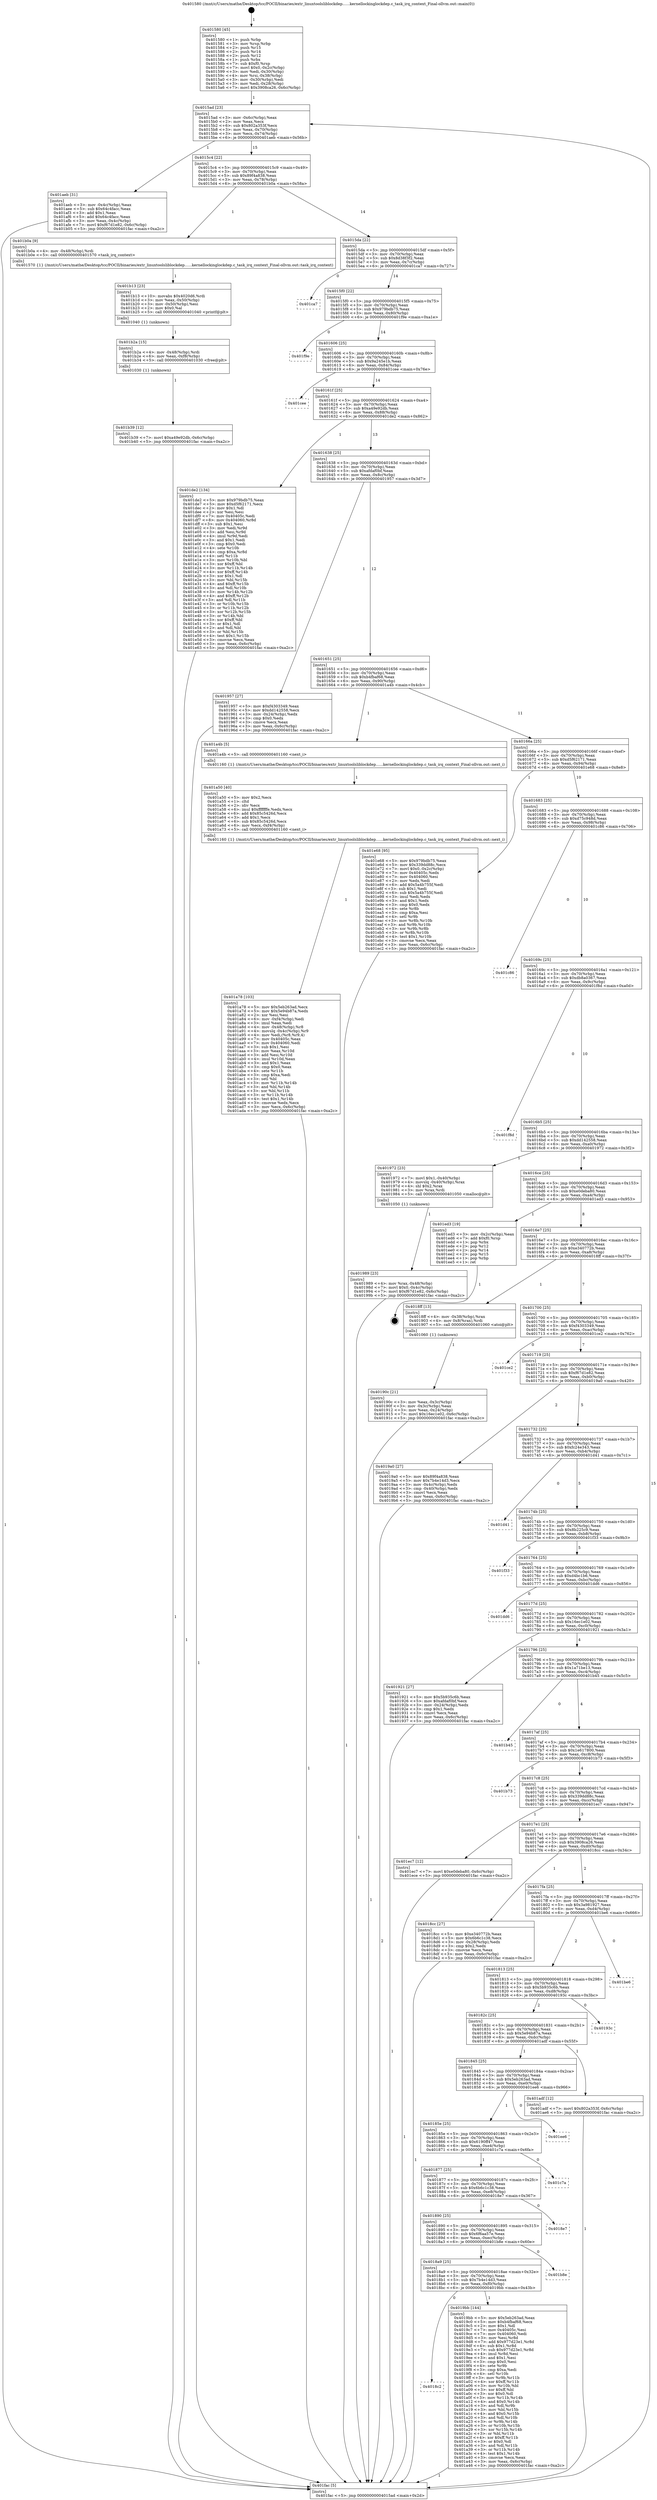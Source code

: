 digraph "0x401580" {
  label = "0x401580 (/mnt/c/Users/mathe/Desktop/tcc/POCII/binaries/extr_linuxtoolsliblockdep......kernellockinglockdep.c_task_irq_context_Final-ollvm.out::main(0))"
  labelloc = "t"
  node[shape=record]

  Entry [label="",width=0.3,height=0.3,shape=circle,fillcolor=black,style=filled]
  "0x4015ad" [label="{
     0x4015ad [23]\l
     | [instrs]\l
     &nbsp;&nbsp;0x4015ad \<+3\>: mov -0x6c(%rbp),%eax\l
     &nbsp;&nbsp;0x4015b0 \<+2\>: mov %eax,%ecx\l
     &nbsp;&nbsp;0x4015b2 \<+6\>: sub $0x802a353f,%ecx\l
     &nbsp;&nbsp;0x4015b8 \<+3\>: mov %eax,-0x70(%rbp)\l
     &nbsp;&nbsp;0x4015bb \<+3\>: mov %ecx,-0x74(%rbp)\l
     &nbsp;&nbsp;0x4015be \<+6\>: je 0000000000401aeb \<main+0x56b\>\l
  }"]
  "0x401aeb" [label="{
     0x401aeb [31]\l
     | [instrs]\l
     &nbsp;&nbsp;0x401aeb \<+3\>: mov -0x4c(%rbp),%eax\l
     &nbsp;&nbsp;0x401aee \<+5\>: sub $0x64c4facc,%eax\l
     &nbsp;&nbsp;0x401af3 \<+3\>: add $0x1,%eax\l
     &nbsp;&nbsp;0x401af6 \<+5\>: add $0x64c4facc,%eax\l
     &nbsp;&nbsp;0x401afb \<+3\>: mov %eax,-0x4c(%rbp)\l
     &nbsp;&nbsp;0x401afe \<+7\>: movl $0xf67d1e82,-0x6c(%rbp)\l
     &nbsp;&nbsp;0x401b05 \<+5\>: jmp 0000000000401fac \<main+0xa2c\>\l
  }"]
  "0x4015c4" [label="{
     0x4015c4 [22]\l
     | [instrs]\l
     &nbsp;&nbsp;0x4015c4 \<+5\>: jmp 00000000004015c9 \<main+0x49\>\l
     &nbsp;&nbsp;0x4015c9 \<+3\>: mov -0x70(%rbp),%eax\l
     &nbsp;&nbsp;0x4015cc \<+5\>: sub $0x89f4a838,%eax\l
     &nbsp;&nbsp;0x4015d1 \<+3\>: mov %eax,-0x78(%rbp)\l
     &nbsp;&nbsp;0x4015d4 \<+6\>: je 0000000000401b0a \<main+0x58a\>\l
  }"]
  Exit [label="",width=0.3,height=0.3,shape=circle,fillcolor=black,style=filled,peripheries=2]
  "0x401b0a" [label="{
     0x401b0a [9]\l
     | [instrs]\l
     &nbsp;&nbsp;0x401b0a \<+4\>: mov -0x48(%rbp),%rdi\l
     &nbsp;&nbsp;0x401b0e \<+5\>: call 0000000000401570 \<task_irq_context\>\l
     | [calls]\l
     &nbsp;&nbsp;0x401570 \{1\} (/mnt/c/Users/mathe/Desktop/tcc/POCII/binaries/extr_linuxtoolsliblockdep......kernellockinglockdep.c_task_irq_context_Final-ollvm.out::task_irq_context)\l
  }"]
  "0x4015da" [label="{
     0x4015da [22]\l
     | [instrs]\l
     &nbsp;&nbsp;0x4015da \<+5\>: jmp 00000000004015df \<main+0x5f\>\l
     &nbsp;&nbsp;0x4015df \<+3\>: mov -0x70(%rbp),%eax\l
     &nbsp;&nbsp;0x4015e2 \<+5\>: sub $0x8d38f3f2,%eax\l
     &nbsp;&nbsp;0x4015e7 \<+3\>: mov %eax,-0x7c(%rbp)\l
     &nbsp;&nbsp;0x4015ea \<+6\>: je 0000000000401ca7 \<main+0x727\>\l
  }"]
  "0x401b39" [label="{
     0x401b39 [12]\l
     | [instrs]\l
     &nbsp;&nbsp;0x401b39 \<+7\>: movl $0xa49e92db,-0x6c(%rbp)\l
     &nbsp;&nbsp;0x401b40 \<+5\>: jmp 0000000000401fac \<main+0xa2c\>\l
  }"]
  "0x401ca7" [label="{
     0x401ca7\l
  }", style=dashed]
  "0x4015f0" [label="{
     0x4015f0 [22]\l
     | [instrs]\l
     &nbsp;&nbsp;0x4015f0 \<+5\>: jmp 00000000004015f5 \<main+0x75\>\l
     &nbsp;&nbsp;0x4015f5 \<+3\>: mov -0x70(%rbp),%eax\l
     &nbsp;&nbsp;0x4015f8 \<+5\>: sub $0x979bdb75,%eax\l
     &nbsp;&nbsp;0x4015fd \<+3\>: mov %eax,-0x80(%rbp)\l
     &nbsp;&nbsp;0x401600 \<+6\>: je 0000000000401f9e \<main+0xa1e\>\l
  }"]
  "0x401b2a" [label="{
     0x401b2a [15]\l
     | [instrs]\l
     &nbsp;&nbsp;0x401b2a \<+4\>: mov -0x48(%rbp),%rdi\l
     &nbsp;&nbsp;0x401b2e \<+6\>: mov %eax,-0xf8(%rbp)\l
     &nbsp;&nbsp;0x401b34 \<+5\>: call 0000000000401030 \<free@plt\>\l
     | [calls]\l
     &nbsp;&nbsp;0x401030 \{1\} (unknown)\l
  }"]
  "0x401f9e" [label="{
     0x401f9e\l
  }", style=dashed]
  "0x401606" [label="{
     0x401606 [25]\l
     | [instrs]\l
     &nbsp;&nbsp;0x401606 \<+5\>: jmp 000000000040160b \<main+0x8b\>\l
     &nbsp;&nbsp;0x40160b \<+3\>: mov -0x70(%rbp),%eax\l
     &nbsp;&nbsp;0x40160e \<+5\>: sub $0x9a245e1b,%eax\l
     &nbsp;&nbsp;0x401613 \<+6\>: mov %eax,-0x84(%rbp)\l
     &nbsp;&nbsp;0x401619 \<+6\>: je 0000000000401cee \<main+0x76e\>\l
  }"]
  "0x401b13" [label="{
     0x401b13 [23]\l
     | [instrs]\l
     &nbsp;&nbsp;0x401b13 \<+10\>: movabs $0x4020d6,%rdi\l
     &nbsp;&nbsp;0x401b1d \<+3\>: mov %eax,-0x50(%rbp)\l
     &nbsp;&nbsp;0x401b20 \<+3\>: mov -0x50(%rbp),%esi\l
     &nbsp;&nbsp;0x401b23 \<+2\>: mov $0x0,%al\l
     &nbsp;&nbsp;0x401b25 \<+5\>: call 0000000000401040 \<printf@plt\>\l
     | [calls]\l
     &nbsp;&nbsp;0x401040 \{1\} (unknown)\l
  }"]
  "0x401cee" [label="{
     0x401cee\l
  }", style=dashed]
  "0x40161f" [label="{
     0x40161f [25]\l
     | [instrs]\l
     &nbsp;&nbsp;0x40161f \<+5\>: jmp 0000000000401624 \<main+0xa4\>\l
     &nbsp;&nbsp;0x401624 \<+3\>: mov -0x70(%rbp),%eax\l
     &nbsp;&nbsp;0x401627 \<+5\>: sub $0xa49e92db,%eax\l
     &nbsp;&nbsp;0x40162c \<+6\>: mov %eax,-0x88(%rbp)\l
     &nbsp;&nbsp;0x401632 \<+6\>: je 0000000000401de2 \<main+0x862\>\l
  }"]
  "0x401a78" [label="{
     0x401a78 [103]\l
     | [instrs]\l
     &nbsp;&nbsp;0x401a78 \<+5\>: mov $0x5eb263ad,%ecx\l
     &nbsp;&nbsp;0x401a7d \<+5\>: mov $0x5e94b87a,%edx\l
     &nbsp;&nbsp;0x401a82 \<+2\>: xor %esi,%esi\l
     &nbsp;&nbsp;0x401a84 \<+6\>: mov -0xf4(%rbp),%edi\l
     &nbsp;&nbsp;0x401a8a \<+3\>: imul %eax,%edi\l
     &nbsp;&nbsp;0x401a8d \<+4\>: mov -0x48(%rbp),%r8\l
     &nbsp;&nbsp;0x401a91 \<+4\>: movslq -0x4c(%rbp),%r9\l
     &nbsp;&nbsp;0x401a95 \<+4\>: mov %edi,(%r8,%r9,4)\l
     &nbsp;&nbsp;0x401a99 \<+7\>: mov 0x40405c,%eax\l
     &nbsp;&nbsp;0x401aa0 \<+7\>: mov 0x404060,%edi\l
     &nbsp;&nbsp;0x401aa7 \<+3\>: sub $0x1,%esi\l
     &nbsp;&nbsp;0x401aaa \<+3\>: mov %eax,%r10d\l
     &nbsp;&nbsp;0x401aad \<+3\>: add %esi,%r10d\l
     &nbsp;&nbsp;0x401ab0 \<+4\>: imul %r10d,%eax\l
     &nbsp;&nbsp;0x401ab4 \<+3\>: and $0x1,%eax\l
     &nbsp;&nbsp;0x401ab7 \<+3\>: cmp $0x0,%eax\l
     &nbsp;&nbsp;0x401aba \<+4\>: sete %r11b\l
     &nbsp;&nbsp;0x401abe \<+3\>: cmp $0xa,%edi\l
     &nbsp;&nbsp;0x401ac1 \<+3\>: setl %bl\l
     &nbsp;&nbsp;0x401ac4 \<+3\>: mov %r11b,%r14b\l
     &nbsp;&nbsp;0x401ac7 \<+3\>: and %bl,%r14b\l
     &nbsp;&nbsp;0x401aca \<+3\>: xor %bl,%r11b\l
     &nbsp;&nbsp;0x401acd \<+3\>: or %r11b,%r14b\l
     &nbsp;&nbsp;0x401ad0 \<+4\>: test $0x1,%r14b\l
     &nbsp;&nbsp;0x401ad4 \<+3\>: cmovne %edx,%ecx\l
     &nbsp;&nbsp;0x401ad7 \<+3\>: mov %ecx,-0x6c(%rbp)\l
     &nbsp;&nbsp;0x401ada \<+5\>: jmp 0000000000401fac \<main+0xa2c\>\l
  }"]
  "0x401de2" [label="{
     0x401de2 [134]\l
     | [instrs]\l
     &nbsp;&nbsp;0x401de2 \<+5\>: mov $0x979bdb75,%eax\l
     &nbsp;&nbsp;0x401de7 \<+5\>: mov $0xd5f62171,%ecx\l
     &nbsp;&nbsp;0x401dec \<+2\>: mov $0x1,%dl\l
     &nbsp;&nbsp;0x401dee \<+2\>: xor %esi,%esi\l
     &nbsp;&nbsp;0x401df0 \<+7\>: mov 0x40405c,%edi\l
     &nbsp;&nbsp;0x401df7 \<+8\>: mov 0x404060,%r8d\l
     &nbsp;&nbsp;0x401dff \<+3\>: sub $0x1,%esi\l
     &nbsp;&nbsp;0x401e02 \<+3\>: mov %edi,%r9d\l
     &nbsp;&nbsp;0x401e05 \<+3\>: add %esi,%r9d\l
     &nbsp;&nbsp;0x401e08 \<+4\>: imul %r9d,%edi\l
     &nbsp;&nbsp;0x401e0c \<+3\>: and $0x1,%edi\l
     &nbsp;&nbsp;0x401e0f \<+3\>: cmp $0x0,%edi\l
     &nbsp;&nbsp;0x401e12 \<+4\>: sete %r10b\l
     &nbsp;&nbsp;0x401e16 \<+4\>: cmp $0xa,%r8d\l
     &nbsp;&nbsp;0x401e1a \<+4\>: setl %r11b\l
     &nbsp;&nbsp;0x401e1e \<+3\>: mov %r10b,%bl\l
     &nbsp;&nbsp;0x401e21 \<+3\>: xor $0xff,%bl\l
     &nbsp;&nbsp;0x401e24 \<+3\>: mov %r11b,%r14b\l
     &nbsp;&nbsp;0x401e27 \<+4\>: xor $0xff,%r14b\l
     &nbsp;&nbsp;0x401e2b \<+3\>: xor $0x1,%dl\l
     &nbsp;&nbsp;0x401e2e \<+3\>: mov %bl,%r15b\l
     &nbsp;&nbsp;0x401e31 \<+4\>: and $0xff,%r15b\l
     &nbsp;&nbsp;0x401e35 \<+3\>: and %dl,%r10b\l
     &nbsp;&nbsp;0x401e38 \<+3\>: mov %r14b,%r12b\l
     &nbsp;&nbsp;0x401e3b \<+4\>: and $0xff,%r12b\l
     &nbsp;&nbsp;0x401e3f \<+3\>: and %dl,%r11b\l
     &nbsp;&nbsp;0x401e42 \<+3\>: or %r10b,%r15b\l
     &nbsp;&nbsp;0x401e45 \<+3\>: or %r11b,%r12b\l
     &nbsp;&nbsp;0x401e48 \<+3\>: xor %r12b,%r15b\l
     &nbsp;&nbsp;0x401e4b \<+3\>: or %r14b,%bl\l
     &nbsp;&nbsp;0x401e4e \<+3\>: xor $0xff,%bl\l
     &nbsp;&nbsp;0x401e51 \<+3\>: or $0x1,%dl\l
     &nbsp;&nbsp;0x401e54 \<+2\>: and %dl,%bl\l
     &nbsp;&nbsp;0x401e56 \<+3\>: or %bl,%r15b\l
     &nbsp;&nbsp;0x401e59 \<+4\>: test $0x1,%r15b\l
     &nbsp;&nbsp;0x401e5d \<+3\>: cmovne %ecx,%eax\l
     &nbsp;&nbsp;0x401e60 \<+3\>: mov %eax,-0x6c(%rbp)\l
     &nbsp;&nbsp;0x401e63 \<+5\>: jmp 0000000000401fac \<main+0xa2c\>\l
  }"]
  "0x401638" [label="{
     0x401638 [25]\l
     | [instrs]\l
     &nbsp;&nbsp;0x401638 \<+5\>: jmp 000000000040163d \<main+0xbd\>\l
     &nbsp;&nbsp;0x40163d \<+3\>: mov -0x70(%rbp),%eax\l
     &nbsp;&nbsp;0x401640 \<+5\>: sub $0xafdaf0bf,%eax\l
     &nbsp;&nbsp;0x401645 \<+6\>: mov %eax,-0x8c(%rbp)\l
     &nbsp;&nbsp;0x40164b \<+6\>: je 0000000000401957 \<main+0x3d7\>\l
  }"]
  "0x401a50" [label="{
     0x401a50 [40]\l
     | [instrs]\l
     &nbsp;&nbsp;0x401a50 \<+5\>: mov $0x2,%ecx\l
     &nbsp;&nbsp;0x401a55 \<+1\>: cltd\l
     &nbsp;&nbsp;0x401a56 \<+2\>: idiv %ecx\l
     &nbsp;&nbsp;0x401a58 \<+6\>: imul $0xfffffffe,%edx,%ecx\l
     &nbsp;&nbsp;0x401a5e \<+6\>: add $0x85c5426d,%ecx\l
     &nbsp;&nbsp;0x401a64 \<+3\>: add $0x1,%ecx\l
     &nbsp;&nbsp;0x401a67 \<+6\>: sub $0x85c5426d,%ecx\l
     &nbsp;&nbsp;0x401a6d \<+6\>: mov %ecx,-0xf4(%rbp)\l
     &nbsp;&nbsp;0x401a73 \<+5\>: call 0000000000401160 \<next_i\>\l
     | [calls]\l
     &nbsp;&nbsp;0x401160 \{1\} (/mnt/c/Users/mathe/Desktop/tcc/POCII/binaries/extr_linuxtoolsliblockdep......kernellockinglockdep.c_task_irq_context_Final-ollvm.out::next_i)\l
  }"]
  "0x401957" [label="{
     0x401957 [27]\l
     | [instrs]\l
     &nbsp;&nbsp;0x401957 \<+5\>: mov $0xf4303349,%eax\l
     &nbsp;&nbsp;0x40195c \<+5\>: mov $0xdd142558,%ecx\l
     &nbsp;&nbsp;0x401961 \<+3\>: mov -0x24(%rbp),%edx\l
     &nbsp;&nbsp;0x401964 \<+3\>: cmp $0x0,%edx\l
     &nbsp;&nbsp;0x401967 \<+3\>: cmove %ecx,%eax\l
     &nbsp;&nbsp;0x40196a \<+3\>: mov %eax,-0x6c(%rbp)\l
     &nbsp;&nbsp;0x40196d \<+5\>: jmp 0000000000401fac \<main+0xa2c\>\l
  }"]
  "0x401651" [label="{
     0x401651 [25]\l
     | [instrs]\l
     &nbsp;&nbsp;0x401651 \<+5\>: jmp 0000000000401656 \<main+0xd6\>\l
     &nbsp;&nbsp;0x401656 \<+3\>: mov -0x70(%rbp),%eax\l
     &nbsp;&nbsp;0x401659 \<+5\>: sub $0xb4fbaf68,%eax\l
     &nbsp;&nbsp;0x40165e \<+6\>: mov %eax,-0x90(%rbp)\l
     &nbsp;&nbsp;0x401664 \<+6\>: je 0000000000401a4b \<main+0x4cb\>\l
  }"]
  "0x4018c2" [label="{
     0x4018c2\l
  }", style=dashed]
  "0x401a4b" [label="{
     0x401a4b [5]\l
     | [instrs]\l
     &nbsp;&nbsp;0x401a4b \<+5\>: call 0000000000401160 \<next_i\>\l
     | [calls]\l
     &nbsp;&nbsp;0x401160 \{1\} (/mnt/c/Users/mathe/Desktop/tcc/POCII/binaries/extr_linuxtoolsliblockdep......kernellockinglockdep.c_task_irq_context_Final-ollvm.out::next_i)\l
  }"]
  "0x40166a" [label="{
     0x40166a [25]\l
     | [instrs]\l
     &nbsp;&nbsp;0x40166a \<+5\>: jmp 000000000040166f \<main+0xef\>\l
     &nbsp;&nbsp;0x40166f \<+3\>: mov -0x70(%rbp),%eax\l
     &nbsp;&nbsp;0x401672 \<+5\>: sub $0xd5f62171,%eax\l
     &nbsp;&nbsp;0x401677 \<+6\>: mov %eax,-0x94(%rbp)\l
     &nbsp;&nbsp;0x40167d \<+6\>: je 0000000000401e68 \<main+0x8e8\>\l
  }"]
  "0x4019bb" [label="{
     0x4019bb [144]\l
     | [instrs]\l
     &nbsp;&nbsp;0x4019bb \<+5\>: mov $0x5eb263ad,%eax\l
     &nbsp;&nbsp;0x4019c0 \<+5\>: mov $0xb4fbaf68,%ecx\l
     &nbsp;&nbsp;0x4019c5 \<+2\>: mov $0x1,%dl\l
     &nbsp;&nbsp;0x4019c7 \<+7\>: mov 0x40405c,%esi\l
     &nbsp;&nbsp;0x4019ce \<+7\>: mov 0x404060,%edi\l
     &nbsp;&nbsp;0x4019d5 \<+3\>: mov %esi,%r8d\l
     &nbsp;&nbsp;0x4019d8 \<+7\>: add $0x977d23e1,%r8d\l
     &nbsp;&nbsp;0x4019df \<+4\>: sub $0x1,%r8d\l
     &nbsp;&nbsp;0x4019e3 \<+7\>: sub $0x977d23e1,%r8d\l
     &nbsp;&nbsp;0x4019ea \<+4\>: imul %r8d,%esi\l
     &nbsp;&nbsp;0x4019ee \<+3\>: and $0x1,%esi\l
     &nbsp;&nbsp;0x4019f1 \<+3\>: cmp $0x0,%esi\l
     &nbsp;&nbsp;0x4019f4 \<+4\>: sete %r9b\l
     &nbsp;&nbsp;0x4019f8 \<+3\>: cmp $0xa,%edi\l
     &nbsp;&nbsp;0x4019fb \<+4\>: setl %r10b\l
     &nbsp;&nbsp;0x4019ff \<+3\>: mov %r9b,%r11b\l
     &nbsp;&nbsp;0x401a02 \<+4\>: xor $0xff,%r11b\l
     &nbsp;&nbsp;0x401a06 \<+3\>: mov %r10b,%bl\l
     &nbsp;&nbsp;0x401a09 \<+3\>: xor $0xff,%bl\l
     &nbsp;&nbsp;0x401a0c \<+3\>: xor $0x0,%dl\l
     &nbsp;&nbsp;0x401a0f \<+3\>: mov %r11b,%r14b\l
     &nbsp;&nbsp;0x401a12 \<+4\>: and $0x0,%r14b\l
     &nbsp;&nbsp;0x401a16 \<+3\>: and %dl,%r9b\l
     &nbsp;&nbsp;0x401a19 \<+3\>: mov %bl,%r15b\l
     &nbsp;&nbsp;0x401a1c \<+4\>: and $0x0,%r15b\l
     &nbsp;&nbsp;0x401a20 \<+3\>: and %dl,%r10b\l
     &nbsp;&nbsp;0x401a23 \<+3\>: or %r9b,%r14b\l
     &nbsp;&nbsp;0x401a26 \<+3\>: or %r10b,%r15b\l
     &nbsp;&nbsp;0x401a29 \<+3\>: xor %r15b,%r14b\l
     &nbsp;&nbsp;0x401a2c \<+3\>: or %bl,%r11b\l
     &nbsp;&nbsp;0x401a2f \<+4\>: xor $0xff,%r11b\l
     &nbsp;&nbsp;0x401a33 \<+3\>: or $0x0,%dl\l
     &nbsp;&nbsp;0x401a36 \<+3\>: and %dl,%r11b\l
     &nbsp;&nbsp;0x401a39 \<+3\>: or %r11b,%r14b\l
     &nbsp;&nbsp;0x401a3c \<+4\>: test $0x1,%r14b\l
     &nbsp;&nbsp;0x401a40 \<+3\>: cmovne %ecx,%eax\l
     &nbsp;&nbsp;0x401a43 \<+3\>: mov %eax,-0x6c(%rbp)\l
     &nbsp;&nbsp;0x401a46 \<+5\>: jmp 0000000000401fac \<main+0xa2c\>\l
  }"]
  "0x401e68" [label="{
     0x401e68 [95]\l
     | [instrs]\l
     &nbsp;&nbsp;0x401e68 \<+5\>: mov $0x979bdb75,%eax\l
     &nbsp;&nbsp;0x401e6d \<+5\>: mov $0x339dd88c,%ecx\l
     &nbsp;&nbsp;0x401e72 \<+7\>: movl $0x0,-0x2c(%rbp)\l
     &nbsp;&nbsp;0x401e79 \<+7\>: mov 0x40405c,%edx\l
     &nbsp;&nbsp;0x401e80 \<+7\>: mov 0x404060,%esi\l
     &nbsp;&nbsp;0x401e87 \<+2\>: mov %edx,%edi\l
     &nbsp;&nbsp;0x401e89 \<+6\>: add $0x5a4b755f,%edi\l
     &nbsp;&nbsp;0x401e8f \<+3\>: sub $0x1,%edi\l
     &nbsp;&nbsp;0x401e92 \<+6\>: sub $0x5a4b755f,%edi\l
     &nbsp;&nbsp;0x401e98 \<+3\>: imul %edi,%edx\l
     &nbsp;&nbsp;0x401e9b \<+3\>: and $0x1,%edx\l
     &nbsp;&nbsp;0x401e9e \<+3\>: cmp $0x0,%edx\l
     &nbsp;&nbsp;0x401ea1 \<+4\>: sete %r8b\l
     &nbsp;&nbsp;0x401ea5 \<+3\>: cmp $0xa,%esi\l
     &nbsp;&nbsp;0x401ea8 \<+4\>: setl %r9b\l
     &nbsp;&nbsp;0x401eac \<+3\>: mov %r8b,%r10b\l
     &nbsp;&nbsp;0x401eaf \<+3\>: and %r9b,%r10b\l
     &nbsp;&nbsp;0x401eb2 \<+3\>: xor %r9b,%r8b\l
     &nbsp;&nbsp;0x401eb5 \<+3\>: or %r8b,%r10b\l
     &nbsp;&nbsp;0x401eb8 \<+4\>: test $0x1,%r10b\l
     &nbsp;&nbsp;0x401ebc \<+3\>: cmovne %ecx,%eax\l
     &nbsp;&nbsp;0x401ebf \<+3\>: mov %eax,-0x6c(%rbp)\l
     &nbsp;&nbsp;0x401ec2 \<+5\>: jmp 0000000000401fac \<main+0xa2c\>\l
  }"]
  "0x401683" [label="{
     0x401683 [25]\l
     | [instrs]\l
     &nbsp;&nbsp;0x401683 \<+5\>: jmp 0000000000401688 \<main+0x108\>\l
     &nbsp;&nbsp;0x401688 \<+3\>: mov -0x70(%rbp),%eax\l
     &nbsp;&nbsp;0x40168b \<+5\>: sub $0xd75c948d,%eax\l
     &nbsp;&nbsp;0x401690 \<+6\>: mov %eax,-0x98(%rbp)\l
     &nbsp;&nbsp;0x401696 \<+6\>: je 0000000000401c86 \<main+0x706\>\l
  }"]
  "0x4018a9" [label="{
     0x4018a9 [25]\l
     | [instrs]\l
     &nbsp;&nbsp;0x4018a9 \<+5\>: jmp 00000000004018ae \<main+0x32e\>\l
     &nbsp;&nbsp;0x4018ae \<+3\>: mov -0x70(%rbp),%eax\l
     &nbsp;&nbsp;0x4018b1 \<+5\>: sub $0x7b4e14d3,%eax\l
     &nbsp;&nbsp;0x4018b6 \<+6\>: mov %eax,-0xf0(%rbp)\l
     &nbsp;&nbsp;0x4018bc \<+6\>: je 00000000004019bb \<main+0x43b\>\l
  }"]
  "0x401c86" [label="{
     0x401c86\l
  }", style=dashed]
  "0x40169c" [label="{
     0x40169c [25]\l
     | [instrs]\l
     &nbsp;&nbsp;0x40169c \<+5\>: jmp 00000000004016a1 \<main+0x121\>\l
     &nbsp;&nbsp;0x4016a1 \<+3\>: mov -0x70(%rbp),%eax\l
     &nbsp;&nbsp;0x4016a4 \<+5\>: sub $0xdb8a0367,%eax\l
     &nbsp;&nbsp;0x4016a9 \<+6\>: mov %eax,-0x9c(%rbp)\l
     &nbsp;&nbsp;0x4016af \<+6\>: je 0000000000401f8d \<main+0xa0d\>\l
  }"]
  "0x401b8e" [label="{
     0x401b8e\l
  }", style=dashed]
  "0x401f8d" [label="{
     0x401f8d\l
  }", style=dashed]
  "0x4016b5" [label="{
     0x4016b5 [25]\l
     | [instrs]\l
     &nbsp;&nbsp;0x4016b5 \<+5\>: jmp 00000000004016ba \<main+0x13a\>\l
     &nbsp;&nbsp;0x4016ba \<+3\>: mov -0x70(%rbp),%eax\l
     &nbsp;&nbsp;0x4016bd \<+5\>: sub $0xdd142558,%eax\l
     &nbsp;&nbsp;0x4016c2 \<+6\>: mov %eax,-0xa0(%rbp)\l
     &nbsp;&nbsp;0x4016c8 \<+6\>: je 0000000000401972 \<main+0x3f2\>\l
  }"]
  "0x401890" [label="{
     0x401890 [25]\l
     | [instrs]\l
     &nbsp;&nbsp;0x401890 \<+5\>: jmp 0000000000401895 \<main+0x315\>\l
     &nbsp;&nbsp;0x401895 \<+3\>: mov -0x70(%rbp),%eax\l
     &nbsp;&nbsp;0x401898 \<+5\>: sub $0x6f6aa57e,%eax\l
     &nbsp;&nbsp;0x40189d \<+6\>: mov %eax,-0xec(%rbp)\l
     &nbsp;&nbsp;0x4018a3 \<+6\>: je 0000000000401b8e \<main+0x60e\>\l
  }"]
  "0x401972" [label="{
     0x401972 [23]\l
     | [instrs]\l
     &nbsp;&nbsp;0x401972 \<+7\>: movl $0x1,-0x40(%rbp)\l
     &nbsp;&nbsp;0x401979 \<+4\>: movslq -0x40(%rbp),%rax\l
     &nbsp;&nbsp;0x40197d \<+4\>: shl $0x2,%rax\l
     &nbsp;&nbsp;0x401981 \<+3\>: mov %rax,%rdi\l
     &nbsp;&nbsp;0x401984 \<+5\>: call 0000000000401050 \<malloc@plt\>\l
     | [calls]\l
     &nbsp;&nbsp;0x401050 \{1\} (unknown)\l
  }"]
  "0x4016ce" [label="{
     0x4016ce [25]\l
     | [instrs]\l
     &nbsp;&nbsp;0x4016ce \<+5\>: jmp 00000000004016d3 \<main+0x153\>\l
     &nbsp;&nbsp;0x4016d3 \<+3\>: mov -0x70(%rbp),%eax\l
     &nbsp;&nbsp;0x4016d6 \<+5\>: sub $0xe0deba80,%eax\l
     &nbsp;&nbsp;0x4016db \<+6\>: mov %eax,-0xa4(%rbp)\l
     &nbsp;&nbsp;0x4016e1 \<+6\>: je 0000000000401ed3 \<main+0x953\>\l
  }"]
  "0x4018e7" [label="{
     0x4018e7\l
  }", style=dashed]
  "0x401ed3" [label="{
     0x401ed3 [19]\l
     | [instrs]\l
     &nbsp;&nbsp;0x401ed3 \<+3\>: mov -0x2c(%rbp),%eax\l
     &nbsp;&nbsp;0x401ed6 \<+7\>: add $0xf0,%rsp\l
     &nbsp;&nbsp;0x401edd \<+1\>: pop %rbx\l
     &nbsp;&nbsp;0x401ede \<+2\>: pop %r12\l
     &nbsp;&nbsp;0x401ee0 \<+2\>: pop %r14\l
     &nbsp;&nbsp;0x401ee2 \<+2\>: pop %r15\l
     &nbsp;&nbsp;0x401ee4 \<+1\>: pop %rbp\l
     &nbsp;&nbsp;0x401ee5 \<+1\>: ret\l
  }"]
  "0x4016e7" [label="{
     0x4016e7 [25]\l
     | [instrs]\l
     &nbsp;&nbsp;0x4016e7 \<+5\>: jmp 00000000004016ec \<main+0x16c\>\l
     &nbsp;&nbsp;0x4016ec \<+3\>: mov -0x70(%rbp),%eax\l
     &nbsp;&nbsp;0x4016ef \<+5\>: sub $0xe340772b,%eax\l
     &nbsp;&nbsp;0x4016f4 \<+6\>: mov %eax,-0xa8(%rbp)\l
     &nbsp;&nbsp;0x4016fa \<+6\>: je 00000000004018ff \<main+0x37f\>\l
  }"]
  "0x401877" [label="{
     0x401877 [25]\l
     | [instrs]\l
     &nbsp;&nbsp;0x401877 \<+5\>: jmp 000000000040187c \<main+0x2fc\>\l
     &nbsp;&nbsp;0x40187c \<+3\>: mov -0x70(%rbp),%eax\l
     &nbsp;&nbsp;0x40187f \<+5\>: sub $0x6b6c1c38,%eax\l
     &nbsp;&nbsp;0x401884 \<+6\>: mov %eax,-0xe8(%rbp)\l
     &nbsp;&nbsp;0x40188a \<+6\>: je 00000000004018e7 \<main+0x367\>\l
  }"]
  "0x4018ff" [label="{
     0x4018ff [13]\l
     | [instrs]\l
     &nbsp;&nbsp;0x4018ff \<+4\>: mov -0x38(%rbp),%rax\l
     &nbsp;&nbsp;0x401903 \<+4\>: mov 0x8(%rax),%rdi\l
     &nbsp;&nbsp;0x401907 \<+5\>: call 0000000000401060 \<atoi@plt\>\l
     | [calls]\l
     &nbsp;&nbsp;0x401060 \{1\} (unknown)\l
  }"]
  "0x401700" [label="{
     0x401700 [25]\l
     | [instrs]\l
     &nbsp;&nbsp;0x401700 \<+5\>: jmp 0000000000401705 \<main+0x185\>\l
     &nbsp;&nbsp;0x401705 \<+3\>: mov -0x70(%rbp),%eax\l
     &nbsp;&nbsp;0x401708 \<+5\>: sub $0xf4303349,%eax\l
     &nbsp;&nbsp;0x40170d \<+6\>: mov %eax,-0xac(%rbp)\l
     &nbsp;&nbsp;0x401713 \<+6\>: je 0000000000401ce2 \<main+0x762\>\l
  }"]
  "0x401c7a" [label="{
     0x401c7a\l
  }", style=dashed]
  "0x401ce2" [label="{
     0x401ce2\l
  }", style=dashed]
  "0x401719" [label="{
     0x401719 [25]\l
     | [instrs]\l
     &nbsp;&nbsp;0x401719 \<+5\>: jmp 000000000040171e \<main+0x19e\>\l
     &nbsp;&nbsp;0x40171e \<+3\>: mov -0x70(%rbp),%eax\l
     &nbsp;&nbsp;0x401721 \<+5\>: sub $0xf67d1e82,%eax\l
     &nbsp;&nbsp;0x401726 \<+6\>: mov %eax,-0xb0(%rbp)\l
     &nbsp;&nbsp;0x40172c \<+6\>: je 00000000004019a0 \<main+0x420\>\l
  }"]
  "0x40185e" [label="{
     0x40185e [25]\l
     | [instrs]\l
     &nbsp;&nbsp;0x40185e \<+5\>: jmp 0000000000401863 \<main+0x2e3\>\l
     &nbsp;&nbsp;0x401863 \<+3\>: mov -0x70(%rbp),%eax\l
     &nbsp;&nbsp;0x401866 \<+5\>: sub $0x6190ff47,%eax\l
     &nbsp;&nbsp;0x40186b \<+6\>: mov %eax,-0xe4(%rbp)\l
     &nbsp;&nbsp;0x401871 \<+6\>: je 0000000000401c7a \<main+0x6fa\>\l
  }"]
  "0x4019a0" [label="{
     0x4019a0 [27]\l
     | [instrs]\l
     &nbsp;&nbsp;0x4019a0 \<+5\>: mov $0x89f4a838,%eax\l
     &nbsp;&nbsp;0x4019a5 \<+5\>: mov $0x7b4e14d3,%ecx\l
     &nbsp;&nbsp;0x4019aa \<+3\>: mov -0x4c(%rbp),%edx\l
     &nbsp;&nbsp;0x4019ad \<+3\>: cmp -0x40(%rbp),%edx\l
     &nbsp;&nbsp;0x4019b0 \<+3\>: cmovl %ecx,%eax\l
     &nbsp;&nbsp;0x4019b3 \<+3\>: mov %eax,-0x6c(%rbp)\l
     &nbsp;&nbsp;0x4019b6 \<+5\>: jmp 0000000000401fac \<main+0xa2c\>\l
  }"]
  "0x401732" [label="{
     0x401732 [25]\l
     | [instrs]\l
     &nbsp;&nbsp;0x401732 \<+5\>: jmp 0000000000401737 \<main+0x1b7\>\l
     &nbsp;&nbsp;0x401737 \<+3\>: mov -0x70(%rbp),%eax\l
     &nbsp;&nbsp;0x40173a \<+5\>: sub $0xfc24e343,%eax\l
     &nbsp;&nbsp;0x40173f \<+6\>: mov %eax,-0xb4(%rbp)\l
     &nbsp;&nbsp;0x401745 \<+6\>: je 0000000000401d41 \<main+0x7c1\>\l
  }"]
  "0x401ee6" [label="{
     0x401ee6\l
  }", style=dashed]
  "0x401d41" [label="{
     0x401d41\l
  }", style=dashed]
  "0x40174b" [label="{
     0x40174b [25]\l
     | [instrs]\l
     &nbsp;&nbsp;0x40174b \<+5\>: jmp 0000000000401750 \<main+0x1d0\>\l
     &nbsp;&nbsp;0x401750 \<+3\>: mov -0x70(%rbp),%eax\l
     &nbsp;&nbsp;0x401753 \<+5\>: sub $0x8b225c9,%eax\l
     &nbsp;&nbsp;0x401758 \<+6\>: mov %eax,-0xb8(%rbp)\l
     &nbsp;&nbsp;0x40175e \<+6\>: je 0000000000401f33 \<main+0x9b3\>\l
  }"]
  "0x401845" [label="{
     0x401845 [25]\l
     | [instrs]\l
     &nbsp;&nbsp;0x401845 \<+5\>: jmp 000000000040184a \<main+0x2ca\>\l
     &nbsp;&nbsp;0x40184a \<+3\>: mov -0x70(%rbp),%eax\l
     &nbsp;&nbsp;0x40184d \<+5\>: sub $0x5eb263ad,%eax\l
     &nbsp;&nbsp;0x401852 \<+6\>: mov %eax,-0xe0(%rbp)\l
     &nbsp;&nbsp;0x401858 \<+6\>: je 0000000000401ee6 \<main+0x966\>\l
  }"]
  "0x401f33" [label="{
     0x401f33\l
  }", style=dashed]
  "0x401764" [label="{
     0x401764 [25]\l
     | [instrs]\l
     &nbsp;&nbsp;0x401764 \<+5\>: jmp 0000000000401769 \<main+0x1e9\>\l
     &nbsp;&nbsp;0x401769 \<+3\>: mov -0x70(%rbp),%eax\l
     &nbsp;&nbsp;0x40176c \<+5\>: sub $0xd4bc1b6,%eax\l
     &nbsp;&nbsp;0x401771 \<+6\>: mov %eax,-0xbc(%rbp)\l
     &nbsp;&nbsp;0x401777 \<+6\>: je 0000000000401dd6 \<main+0x856\>\l
  }"]
  "0x401adf" [label="{
     0x401adf [12]\l
     | [instrs]\l
     &nbsp;&nbsp;0x401adf \<+7\>: movl $0x802a353f,-0x6c(%rbp)\l
     &nbsp;&nbsp;0x401ae6 \<+5\>: jmp 0000000000401fac \<main+0xa2c\>\l
  }"]
  "0x401dd6" [label="{
     0x401dd6\l
  }", style=dashed]
  "0x40177d" [label="{
     0x40177d [25]\l
     | [instrs]\l
     &nbsp;&nbsp;0x40177d \<+5\>: jmp 0000000000401782 \<main+0x202\>\l
     &nbsp;&nbsp;0x401782 \<+3\>: mov -0x70(%rbp),%eax\l
     &nbsp;&nbsp;0x401785 \<+5\>: sub $0x16ec1e02,%eax\l
     &nbsp;&nbsp;0x40178a \<+6\>: mov %eax,-0xc0(%rbp)\l
     &nbsp;&nbsp;0x401790 \<+6\>: je 0000000000401921 \<main+0x3a1\>\l
  }"]
  "0x40182c" [label="{
     0x40182c [25]\l
     | [instrs]\l
     &nbsp;&nbsp;0x40182c \<+5\>: jmp 0000000000401831 \<main+0x2b1\>\l
     &nbsp;&nbsp;0x401831 \<+3\>: mov -0x70(%rbp),%eax\l
     &nbsp;&nbsp;0x401834 \<+5\>: sub $0x5e94b87a,%eax\l
     &nbsp;&nbsp;0x401839 \<+6\>: mov %eax,-0xdc(%rbp)\l
     &nbsp;&nbsp;0x40183f \<+6\>: je 0000000000401adf \<main+0x55f\>\l
  }"]
  "0x401921" [label="{
     0x401921 [27]\l
     | [instrs]\l
     &nbsp;&nbsp;0x401921 \<+5\>: mov $0x5b935c6b,%eax\l
     &nbsp;&nbsp;0x401926 \<+5\>: mov $0xafdaf0bf,%ecx\l
     &nbsp;&nbsp;0x40192b \<+3\>: mov -0x24(%rbp),%edx\l
     &nbsp;&nbsp;0x40192e \<+3\>: cmp $0x1,%edx\l
     &nbsp;&nbsp;0x401931 \<+3\>: cmovl %ecx,%eax\l
     &nbsp;&nbsp;0x401934 \<+3\>: mov %eax,-0x6c(%rbp)\l
     &nbsp;&nbsp;0x401937 \<+5\>: jmp 0000000000401fac \<main+0xa2c\>\l
  }"]
  "0x401796" [label="{
     0x401796 [25]\l
     | [instrs]\l
     &nbsp;&nbsp;0x401796 \<+5\>: jmp 000000000040179b \<main+0x21b\>\l
     &nbsp;&nbsp;0x40179b \<+3\>: mov -0x70(%rbp),%eax\l
     &nbsp;&nbsp;0x40179e \<+5\>: sub $0x1a71be13,%eax\l
     &nbsp;&nbsp;0x4017a3 \<+6\>: mov %eax,-0xc4(%rbp)\l
     &nbsp;&nbsp;0x4017a9 \<+6\>: je 0000000000401b45 \<main+0x5c5\>\l
  }"]
  "0x40193c" [label="{
     0x40193c\l
  }", style=dashed]
  "0x401b45" [label="{
     0x401b45\l
  }", style=dashed]
  "0x4017af" [label="{
     0x4017af [25]\l
     | [instrs]\l
     &nbsp;&nbsp;0x4017af \<+5\>: jmp 00000000004017b4 \<main+0x234\>\l
     &nbsp;&nbsp;0x4017b4 \<+3\>: mov -0x70(%rbp),%eax\l
     &nbsp;&nbsp;0x4017b7 \<+5\>: sub $0x1e617800,%eax\l
     &nbsp;&nbsp;0x4017bc \<+6\>: mov %eax,-0xc8(%rbp)\l
     &nbsp;&nbsp;0x4017c2 \<+6\>: je 0000000000401b73 \<main+0x5f3\>\l
  }"]
  "0x401813" [label="{
     0x401813 [25]\l
     | [instrs]\l
     &nbsp;&nbsp;0x401813 \<+5\>: jmp 0000000000401818 \<main+0x298\>\l
     &nbsp;&nbsp;0x401818 \<+3\>: mov -0x70(%rbp),%eax\l
     &nbsp;&nbsp;0x40181b \<+5\>: sub $0x5b935c6b,%eax\l
     &nbsp;&nbsp;0x401820 \<+6\>: mov %eax,-0xd8(%rbp)\l
     &nbsp;&nbsp;0x401826 \<+6\>: je 000000000040193c \<main+0x3bc\>\l
  }"]
  "0x401b73" [label="{
     0x401b73\l
  }", style=dashed]
  "0x4017c8" [label="{
     0x4017c8 [25]\l
     | [instrs]\l
     &nbsp;&nbsp;0x4017c8 \<+5\>: jmp 00000000004017cd \<main+0x24d\>\l
     &nbsp;&nbsp;0x4017cd \<+3\>: mov -0x70(%rbp),%eax\l
     &nbsp;&nbsp;0x4017d0 \<+5\>: sub $0x339dd88c,%eax\l
     &nbsp;&nbsp;0x4017d5 \<+6\>: mov %eax,-0xcc(%rbp)\l
     &nbsp;&nbsp;0x4017db \<+6\>: je 0000000000401ec7 \<main+0x947\>\l
  }"]
  "0x401be6" [label="{
     0x401be6\l
  }", style=dashed]
  "0x401ec7" [label="{
     0x401ec7 [12]\l
     | [instrs]\l
     &nbsp;&nbsp;0x401ec7 \<+7\>: movl $0xe0deba80,-0x6c(%rbp)\l
     &nbsp;&nbsp;0x401ece \<+5\>: jmp 0000000000401fac \<main+0xa2c\>\l
  }"]
  "0x4017e1" [label="{
     0x4017e1 [25]\l
     | [instrs]\l
     &nbsp;&nbsp;0x4017e1 \<+5\>: jmp 00000000004017e6 \<main+0x266\>\l
     &nbsp;&nbsp;0x4017e6 \<+3\>: mov -0x70(%rbp),%eax\l
     &nbsp;&nbsp;0x4017e9 \<+5\>: sub $0x3908ca26,%eax\l
     &nbsp;&nbsp;0x4017ee \<+6\>: mov %eax,-0xd0(%rbp)\l
     &nbsp;&nbsp;0x4017f4 \<+6\>: je 00000000004018cc \<main+0x34c\>\l
  }"]
  "0x401989" [label="{
     0x401989 [23]\l
     | [instrs]\l
     &nbsp;&nbsp;0x401989 \<+4\>: mov %rax,-0x48(%rbp)\l
     &nbsp;&nbsp;0x40198d \<+7\>: movl $0x0,-0x4c(%rbp)\l
     &nbsp;&nbsp;0x401994 \<+7\>: movl $0xf67d1e82,-0x6c(%rbp)\l
     &nbsp;&nbsp;0x40199b \<+5\>: jmp 0000000000401fac \<main+0xa2c\>\l
  }"]
  "0x4018cc" [label="{
     0x4018cc [27]\l
     | [instrs]\l
     &nbsp;&nbsp;0x4018cc \<+5\>: mov $0xe340772b,%eax\l
     &nbsp;&nbsp;0x4018d1 \<+5\>: mov $0x6b6c1c38,%ecx\l
     &nbsp;&nbsp;0x4018d6 \<+3\>: mov -0x28(%rbp),%edx\l
     &nbsp;&nbsp;0x4018d9 \<+3\>: cmp $0x2,%edx\l
     &nbsp;&nbsp;0x4018dc \<+3\>: cmovne %ecx,%eax\l
     &nbsp;&nbsp;0x4018df \<+3\>: mov %eax,-0x6c(%rbp)\l
     &nbsp;&nbsp;0x4018e2 \<+5\>: jmp 0000000000401fac \<main+0xa2c\>\l
  }"]
  "0x4017fa" [label="{
     0x4017fa [25]\l
     | [instrs]\l
     &nbsp;&nbsp;0x4017fa \<+5\>: jmp 00000000004017ff \<main+0x27f\>\l
     &nbsp;&nbsp;0x4017ff \<+3\>: mov -0x70(%rbp),%eax\l
     &nbsp;&nbsp;0x401802 \<+5\>: sub $0x3a981927,%eax\l
     &nbsp;&nbsp;0x401807 \<+6\>: mov %eax,-0xd4(%rbp)\l
     &nbsp;&nbsp;0x40180d \<+6\>: je 0000000000401be6 \<main+0x666\>\l
  }"]
  "0x401fac" [label="{
     0x401fac [5]\l
     | [instrs]\l
     &nbsp;&nbsp;0x401fac \<+5\>: jmp 00000000004015ad \<main+0x2d\>\l
  }"]
  "0x401580" [label="{
     0x401580 [45]\l
     | [instrs]\l
     &nbsp;&nbsp;0x401580 \<+1\>: push %rbp\l
     &nbsp;&nbsp;0x401581 \<+3\>: mov %rsp,%rbp\l
     &nbsp;&nbsp;0x401584 \<+2\>: push %r15\l
     &nbsp;&nbsp;0x401586 \<+2\>: push %r14\l
     &nbsp;&nbsp;0x401588 \<+2\>: push %r12\l
     &nbsp;&nbsp;0x40158a \<+1\>: push %rbx\l
     &nbsp;&nbsp;0x40158b \<+7\>: sub $0xf0,%rsp\l
     &nbsp;&nbsp;0x401592 \<+7\>: movl $0x0,-0x2c(%rbp)\l
     &nbsp;&nbsp;0x401599 \<+3\>: mov %edi,-0x30(%rbp)\l
     &nbsp;&nbsp;0x40159c \<+4\>: mov %rsi,-0x38(%rbp)\l
     &nbsp;&nbsp;0x4015a0 \<+3\>: mov -0x30(%rbp),%edi\l
     &nbsp;&nbsp;0x4015a3 \<+3\>: mov %edi,-0x28(%rbp)\l
     &nbsp;&nbsp;0x4015a6 \<+7\>: movl $0x3908ca26,-0x6c(%rbp)\l
  }"]
  "0x40190c" [label="{
     0x40190c [21]\l
     | [instrs]\l
     &nbsp;&nbsp;0x40190c \<+3\>: mov %eax,-0x3c(%rbp)\l
     &nbsp;&nbsp;0x40190f \<+3\>: mov -0x3c(%rbp),%eax\l
     &nbsp;&nbsp;0x401912 \<+3\>: mov %eax,-0x24(%rbp)\l
     &nbsp;&nbsp;0x401915 \<+7\>: movl $0x16ec1e02,-0x6c(%rbp)\l
     &nbsp;&nbsp;0x40191c \<+5\>: jmp 0000000000401fac \<main+0xa2c\>\l
  }"]
  Entry -> "0x401580" [label=" 1"]
  "0x4015ad" -> "0x401aeb" [label=" 1"]
  "0x4015ad" -> "0x4015c4" [label=" 15"]
  "0x401ed3" -> Exit [label=" 1"]
  "0x4015c4" -> "0x401b0a" [label=" 1"]
  "0x4015c4" -> "0x4015da" [label=" 14"]
  "0x401ec7" -> "0x401fac" [label=" 1"]
  "0x4015da" -> "0x401ca7" [label=" 0"]
  "0x4015da" -> "0x4015f0" [label=" 14"]
  "0x401e68" -> "0x401fac" [label=" 1"]
  "0x4015f0" -> "0x401f9e" [label=" 0"]
  "0x4015f0" -> "0x401606" [label=" 14"]
  "0x401de2" -> "0x401fac" [label=" 1"]
  "0x401606" -> "0x401cee" [label=" 0"]
  "0x401606" -> "0x40161f" [label=" 14"]
  "0x401b39" -> "0x401fac" [label=" 1"]
  "0x40161f" -> "0x401de2" [label=" 1"]
  "0x40161f" -> "0x401638" [label=" 13"]
  "0x401b2a" -> "0x401b39" [label=" 1"]
  "0x401638" -> "0x401957" [label=" 1"]
  "0x401638" -> "0x401651" [label=" 12"]
  "0x401b13" -> "0x401b2a" [label=" 1"]
  "0x401651" -> "0x401a4b" [label=" 1"]
  "0x401651" -> "0x40166a" [label=" 11"]
  "0x401b0a" -> "0x401b13" [label=" 1"]
  "0x40166a" -> "0x401e68" [label=" 1"]
  "0x40166a" -> "0x401683" [label=" 10"]
  "0x401aeb" -> "0x401fac" [label=" 1"]
  "0x401683" -> "0x401c86" [label=" 0"]
  "0x401683" -> "0x40169c" [label=" 10"]
  "0x401a78" -> "0x401fac" [label=" 1"]
  "0x40169c" -> "0x401f8d" [label=" 0"]
  "0x40169c" -> "0x4016b5" [label=" 10"]
  "0x401a50" -> "0x401a78" [label=" 1"]
  "0x4016b5" -> "0x401972" [label=" 1"]
  "0x4016b5" -> "0x4016ce" [label=" 9"]
  "0x4019bb" -> "0x401fac" [label=" 1"]
  "0x4016ce" -> "0x401ed3" [label=" 1"]
  "0x4016ce" -> "0x4016e7" [label=" 8"]
  "0x4018a9" -> "0x4018c2" [label=" 0"]
  "0x4016e7" -> "0x4018ff" [label=" 1"]
  "0x4016e7" -> "0x401700" [label=" 7"]
  "0x401adf" -> "0x401fac" [label=" 1"]
  "0x401700" -> "0x401ce2" [label=" 0"]
  "0x401700" -> "0x401719" [label=" 7"]
  "0x401890" -> "0x4018a9" [label=" 1"]
  "0x401719" -> "0x4019a0" [label=" 2"]
  "0x401719" -> "0x401732" [label=" 5"]
  "0x401a4b" -> "0x401a50" [label=" 1"]
  "0x401732" -> "0x401d41" [label=" 0"]
  "0x401732" -> "0x40174b" [label=" 5"]
  "0x401877" -> "0x401890" [label=" 1"]
  "0x40174b" -> "0x401f33" [label=" 0"]
  "0x40174b" -> "0x401764" [label=" 5"]
  "0x4018a9" -> "0x4019bb" [label=" 1"]
  "0x401764" -> "0x401dd6" [label=" 0"]
  "0x401764" -> "0x40177d" [label=" 5"]
  "0x40185e" -> "0x401877" [label=" 1"]
  "0x40177d" -> "0x401921" [label=" 1"]
  "0x40177d" -> "0x401796" [label=" 4"]
  "0x401890" -> "0x401b8e" [label=" 0"]
  "0x401796" -> "0x401b45" [label=" 0"]
  "0x401796" -> "0x4017af" [label=" 4"]
  "0x401845" -> "0x40185e" [label=" 1"]
  "0x4017af" -> "0x401b73" [label=" 0"]
  "0x4017af" -> "0x4017c8" [label=" 4"]
  "0x401877" -> "0x4018e7" [label=" 0"]
  "0x4017c8" -> "0x401ec7" [label=" 1"]
  "0x4017c8" -> "0x4017e1" [label=" 3"]
  "0x40182c" -> "0x401845" [label=" 1"]
  "0x4017e1" -> "0x4018cc" [label=" 1"]
  "0x4017e1" -> "0x4017fa" [label=" 2"]
  "0x4018cc" -> "0x401fac" [label=" 1"]
  "0x401580" -> "0x4015ad" [label=" 1"]
  "0x401fac" -> "0x4015ad" [label=" 15"]
  "0x4018ff" -> "0x40190c" [label=" 1"]
  "0x40190c" -> "0x401fac" [label=" 1"]
  "0x401921" -> "0x401fac" [label=" 1"]
  "0x401957" -> "0x401fac" [label=" 1"]
  "0x401972" -> "0x401989" [label=" 1"]
  "0x401989" -> "0x401fac" [label=" 1"]
  "0x4019a0" -> "0x401fac" [label=" 2"]
  "0x40182c" -> "0x401adf" [label=" 1"]
  "0x4017fa" -> "0x401be6" [label=" 0"]
  "0x4017fa" -> "0x401813" [label=" 2"]
  "0x401845" -> "0x401ee6" [label=" 0"]
  "0x401813" -> "0x40193c" [label=" 0"]
  "0x401813" -> "0x40182c" [label=" 2"]
  "0x40185e" -> "0x401c7a" [label=" 0"]
}
